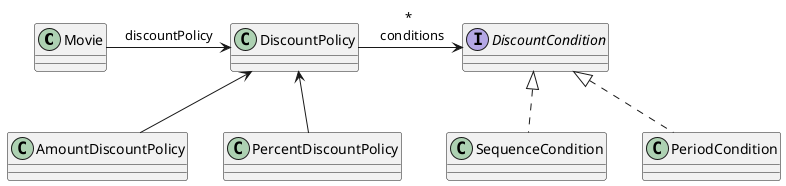 @startuml

class "Movie" as m
class "DiscountPolicy" as p
interface "DiscountCondition" as c

class SequenceCondition implements c
class PeriodCondition implements c

class "AmountDiscountPolicy" as ad
class "PercentDiscountPolicy" as pd

m -> p :discountPolicy

ad -up-> p
pd -up-> p

p -right-> c : * \n conditions
@enduml

